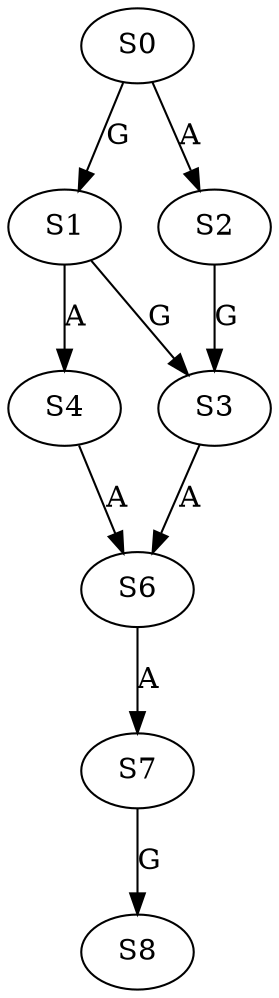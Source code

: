 strict digraph  {
	S0 -> S1 [ label = G ];
	S0 -> S2 [ label = A ];
	S1 -> S3 [ label = G ];
	S1 -> S4 [ label = A ];
	S2 -> S3 [ label = G ];
	S3 -> S6 [ label = A ];
	S4 -> S6 [ label = A ];
	S6 -> S7 [ label = A ];
	S7 -> S8 [ label = G ];
}
